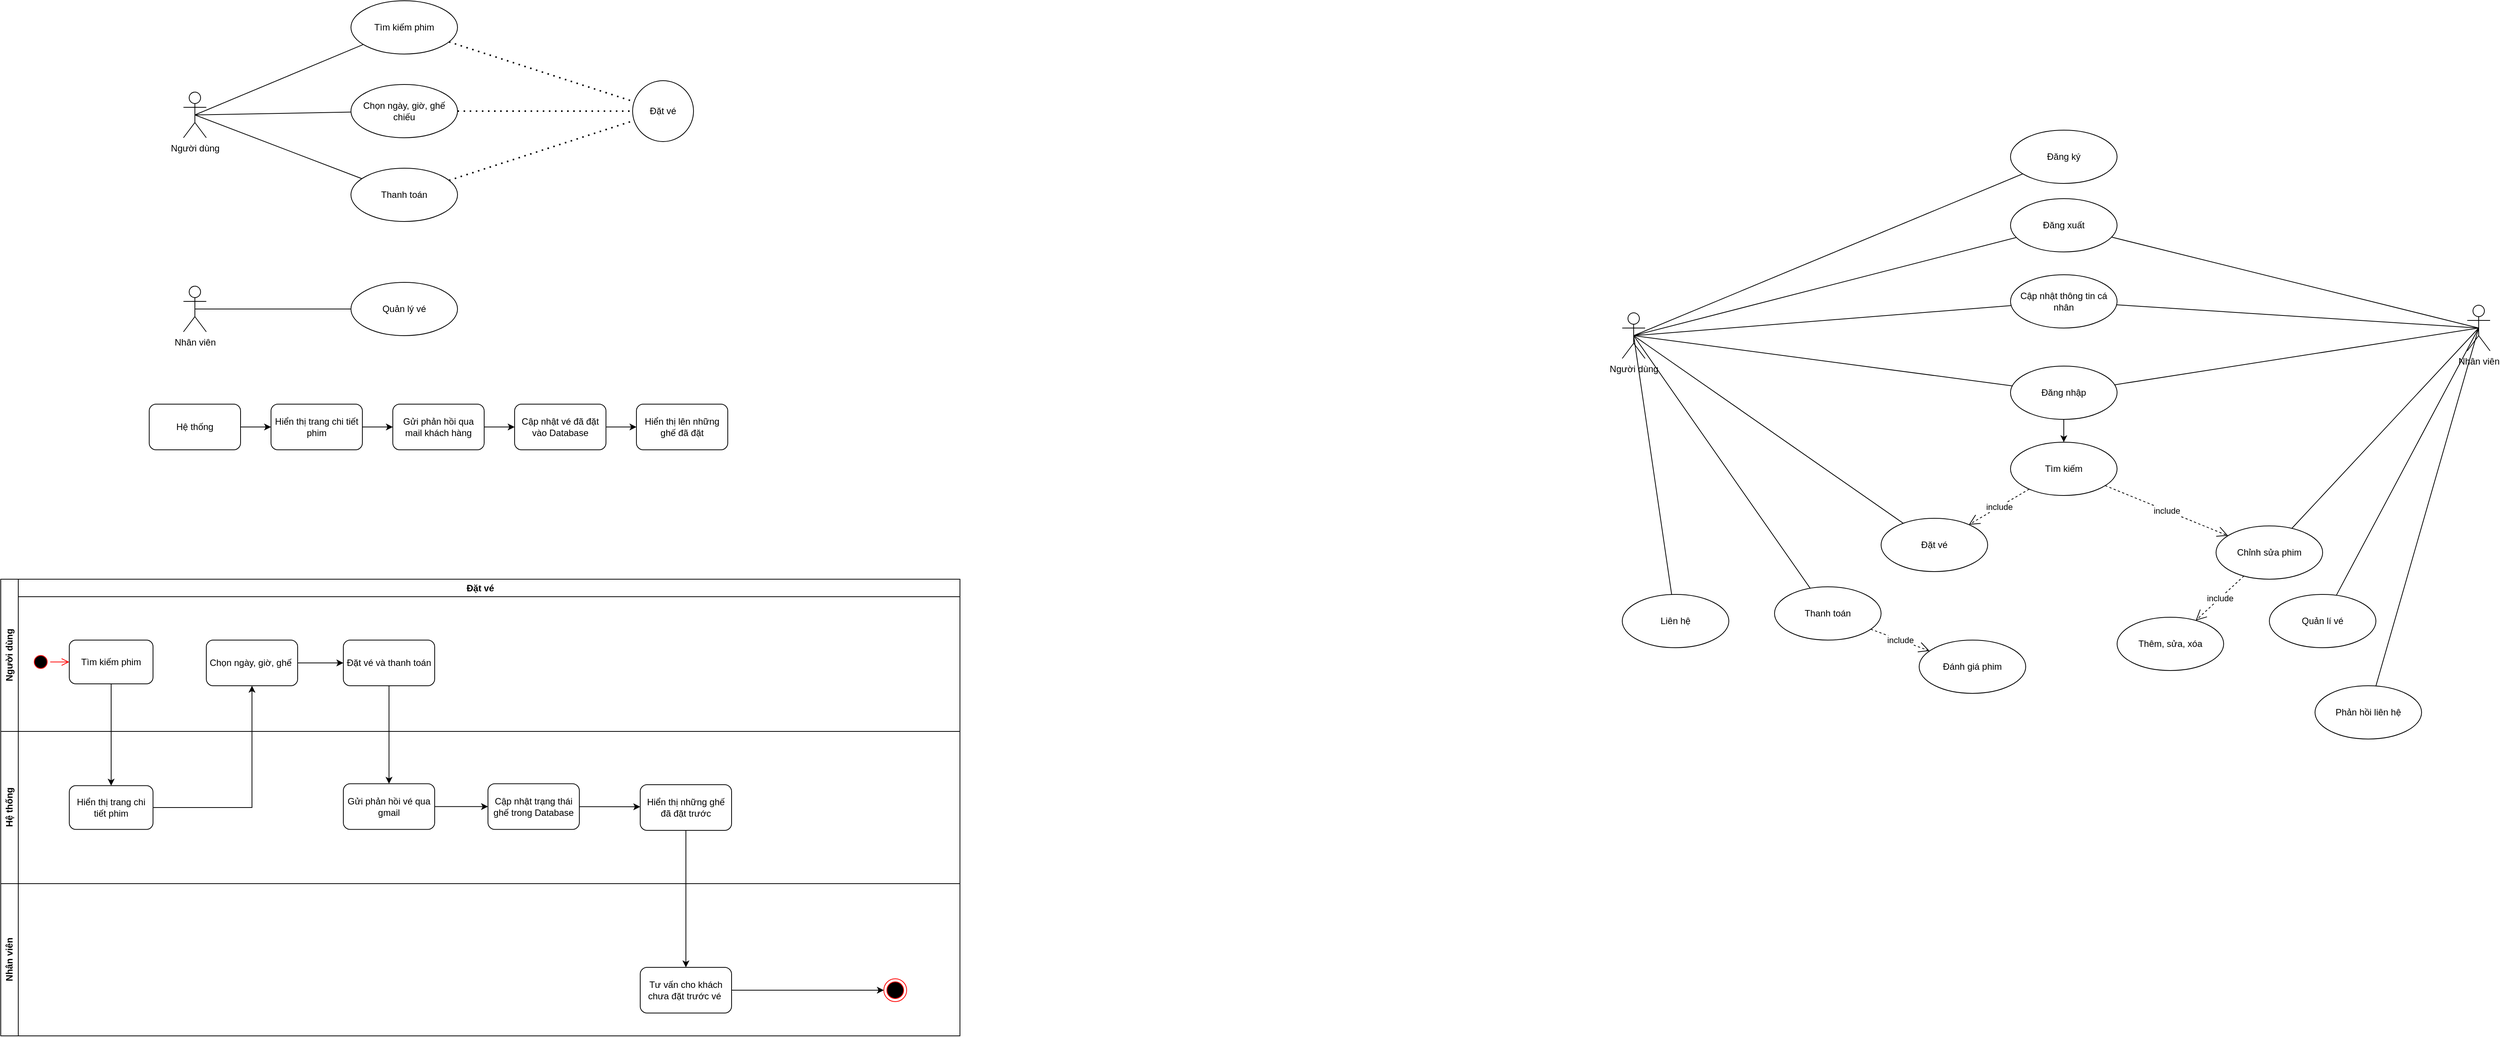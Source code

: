 <mxfile version="24.7.17">
  <diagram name="Trang-1" id="e8l1e_yKw6ECx4kSoCLb">
    <mxGraphModel dx="2901" dy="1811" grid="1" gridSize="10" guides="1" tooltips="1" connect="1" arrows="1" fold="1" page="1" pageScale="1" pageWidth="827" pageHeight="1169" math="0" shadow="0">
      <root>
        <mxCell id="0" />
        <mxCell id="1" parent="0" />
        <mxCell id="-DWUDMtJVs0ZkgOZyoFo-50" value="Người dùng" style="shape=umlActor;verticalLabelPosition=bottom;verticalAlign=top;html=1;" parent="1" vertex="1">
          <mxGeometry x="1110" y="280" width="30" height="60" as="geometry" />
        </mxCell>
        <mxCell id="-DWUDMtJVs0ZkgOZyoFo-51" value="Nhân viên" style="shape=umlActor;verticalLabelPosition=bottom;verticalAlign=top;html=1;" parent="1" vertex="1">
          <mxGeometry x="2220" y="270" width="30" height="60" as="geometry" />
        </mxCell>
        <mxCell id="-DWUDMtJVs0ZkgOZyoFo-52" value="Đăng nhập" style="ellipse;whiteSpace=wrap;html=1;" parent="1" vertex="1">
          <mxGeometry x="1620" y="350" width="140" height="70" as="geometry" />
        </mxCell>
        <mxCell id="-DWUDMtJVs0ZkgOZyoFo-58" value="Đăng ký" style="ellipse;whiteSpace=wrap;html=1;" parent="1" vertex="1">
          <mxGeometry x="1620" y="40" width="140" height="70" as="geometry" />
        </mxCell>
        <mxCell id="-DWUDMtJVs0ZkgOZyoFo-59" value="Đăng xuất" style="ellipse;whiteSpace=wrap;html=1;" parent="1" vertex="1">
          <mxGeometry x="1620" y="130" width="140" height="70" as="geometry" />
        </mxCell>
        <mxCell id="-DWUDMtJVs0ZkgOZyoFo-60" value="Cập nhật thông tin cá nhân" style="ellipse;whiteSpace=wrap;html=1;" parent="1" vertex="1">
          <mxGeometry x="1620" y="230" width="140" height="70" as="geometry" />
        </mxCell>
        <mxCell id="-DWUDMtJVs0ZkgOZyoFo-61" value="Tìm kiếm" style="ellipse;whiteSpace=wrap;html=1;" parent="1" vertex="1">
          <mxGeometry x="1620" y="450" width="140" height="70" as="geometry" />
        </mxCell>
        <mxCell id="-DWUDMtJVs0ZkgOZyoFo-62" value="Đặt vé" style="ellipse;whiteSpace=wrap;html=1;" parent="1" vertex="1">
          <mxGeometry x="1450" y="550" width="140" height="70" as="geometry" />
        </mxCell>
        <mxCell id="-DWUDMtJVs0ZkgOZyoFo-63" value="include" style="endArrow=open;endSize=12;dashed=1;html=1;rounded=0;" parent="1" source="-DWUDMtJVs0ZkgOZyoFo-61" target="-DWUDMtJVs0ZkgOZyoFo-72" edge="1">
          <mxGeometry width="160" relative="1" as="geometry">
            <mxPoint x="1857.404" y="506.523" as="sourcePoint" />
            <mxPoint x="1779.999" y="560.003" as="targetPoint" />
          </mxGeometry>
        </mxCell>
        <mxCell id="-DWUDMtJVs0ZkgOZyoFo-66" value="Thanh toán" style="ellipse;whiteSpace=wrap;html=1;" parent="1" vertex="1">
          <mxGeometry x="1310" y="640" width="140" height="70" as="geometry" />
        </mxCell>
        <mxCell id="-DWUDMtJVs0ZkgOZyoFo-67" value="Liên hệ" style="ellipse;whiteSpace=wrap;html=1;" parent="1" vertex="1">
          <mxGeometry x="1110" y="650" width="140" height="70" as="geometry" />
        </mxCell>
        <mxCell id="-DWUDMtJVs0ZkgOZyoFo-70" value="Đánh giá phim" style="ellipse;whiteSpace=wrap;html=1;" parent="1" vertex="1">
          <mxGeometry x="1500" y="710" width="140" height="70" as="geometry" />
        </mxCell>
        <mxCell id="-DWUDMtJVs0ZkgOZyoFo-71" value="include" style="endArrow=open;endSize=12;dashed=1;html=1;rounded=0;" parent="1" source="-DWUDMtJVs0ZkgOZyoFo-66" target="-DWUDMtJVs0ZkgOZyoFo-70" edge="1">
          <mxGeometry width="160" relative="1" as="geometry">
            <mxPoint x="1499.74" y="450.12" as="sourcePoint" />
            <mxPoint x="1591.74" y="394.12" as="targetPoint" />
          </mxGeometry>
        </mxCell>
        <mxCell id="-DWUDMtJVs0ZkgOZyoFo-72" value="Chỉnh sửa phim" style="ellipse;whiteSpace=wrap;html=1;" parent="1" vertex="1">
          <mxGeometry x="1890" y="560" width="140" height="70" as="geometry" />
        </mxCell>
        <mxCell id="-DWUDMtJVs0ZkgOZyoFo-73" value="include" style="endArrow=open;endSize=12;dashed=1;html=1;rounded=0;" parent="1" source="-DWUDMtJVs0ZkgOZyoFo-72" target="-DWUDMtJVs0ZkgOZyoFo-74" edge="1">
          <mxGeometry width="160" relative="1" as="geometry">
            <mxPoint x="1987.27" y="358.03" as="sourcePoint" />
            <mxPoint x="1960" y="370" as="targetPoint" />
          </mxGeometry>
        </mxCell>
        <mxCell id="-DWUDMtJVs0ZkgOZyoFo-74" value="Thêm, sửa, xóa" style="ellipse;whiteSpace=wrap;html=1;" parent="1" vertex="1">
          <mxGeometry x="1760" y="680" width="140" height="70" as="geometry" />
        </mxCell>
        <mxCell id="-DWUDMtJVs0ZkgOZyoFo-75" value="Quản lí vé" style="ellipse;whiteSpace=wrap;html=1;" parent="1" vertex="1">
          <mxGeometry x="1960" y="650" width="140" height="70" as="geometry" />
        </mxCell>
        <mxCell id="-DWUDMtJVs0ZkgOZyoFo-76" value="Phản hồi liên hệ" style="ellipse;whiteSpace=wrap;html=1;" parent="1" vertex="1">
          <mxGeometry x="2020" y="770" width="140" height="70" as="geometry" />
        </mxCell>
        <mxCell id="-DWUDMtJVs0ZkgOZyoFo-82" value="include" style="endArrow=open;endSize=12;dashed=1;html=1;rounded=0;" parent="1" source="-DWUDMtJVs0ZkgOZyoFo-61" target="-DWUDMtJVs0ZkgOZyoFo-62" edge="1">
          <mxGeometry width="160" relative="1" as="geometry">
            <mxPoint x="1290.39" y="451.57" as="sourcePoint" />
            <mxPoint x="1364.39" y="469.57" as="targetPoint" />
          </mxGeometry>
        </mxCell>
        <mxCell id="-DWUDMtJVs0ZkgOZyoFo-84" value="" style="endArrow=none;html=1;rounded=0;exitX=0.5;exitY=0.5;exitDx=0;exitDy=0;exitPerimeter=0;" parent="1" source="-DWUDMtJVs0ZkgOZyoFo-50" target="-DWUDMtJVs0ZkgOZyoFo-58" edge="1">
          <mxGeometry width="50" height="50" relative="1" as="geometry">
            <mxPoint x="1800" y="360" as="sourcePoint" />
            <mxPoint x="1850" y="310" as="targetPoint" />
          </mxGeometry>
        </mxCell>
        <mxCell id="-DWUDMtJVs0ZkgOZyoFo-85" value="" style="endArrow=none;html=1;rounded=0;exitX=0.5;exitY=0.5;exitDx=0;exitDy=0;exitPerimeter=0;" parent="1" source="-DWUDMtJVs0ZkgOZyoFo-50" target="-DWUDMtJVs0ZkgOZyoFo-59" edge="1">
          <mxGeometry width="50" height="50" relative="1" as="geometry">
            <mxPoint x="1125" y="392.61" as="sourcePoint" />
            <mxPoint x="1636" y="179.61" as="targetPoint" />
          </mxGeometry>
        </mxCell>
        <mxCell id="-DWUDMtJVs0ZkgOZyoFo-86" value="" style="endArrow=none;html=1;rounded=0;exitX=0.5;exitY=0.5;exitDx=0;exitDy=0;exitPerimeter=0;" parent="1" source="-DWUDMtJVs0ZkgOZyoFo-50" target="-DWUDMtJVs0ZkgOZyoFo-60" edge="1">
          <mxGeometry width="50" height="50" relative="1" as="geometry">
            <mxPoint x="1128.66" y="364.53" as="sourcePoint" />
            <mxPoint x="1631.66" y="235.53" as="targetPoint" />
          </mxGeometry>
        </mxCell>
        <mxCell id="-DWUDMtJVs0ZkgOZyoFo-87" value="" style="endArrow=none;html=1;rounded=0;entryX=0.5;entryY=0.5;entryDx=0;entryDy=0;entryPerimeter=0;" parent="1" source="-DWUDMtJVs0ZkgOZyoFo-59" target="-DWUDMtJVs0ZkgOZyoFo-51" edge="1">
          <mxGeometry width="50" height="50" relative="1" as="geometry">
            <mxPoint x="1610" y="400" as="sourcePoint" />
            <mxPoint x="2113" y="271" as="targetPoint" />
          </mxGeometry>
        </mxCell>
        <mxCell id="-DWUDMtJVs0ZkgOZyoFo-88" value="" style="endArrow=none;html=1;rounded=0;entryX=0.5;entryY=0.5;entryDx=0;entryDy=0;entryPerimeter=0;" parent="1" source="-DWUDMtJVs0ZkgOZyoFo-60" target="-DWUDMtJVs0ZkgOZyoFo-51" edge="1">
          <mxGeometry width="50" height="50" relative="1" as="geometry">
            <mxPoint x="1753" y="211" as="sourcePoint" />
            <mxPoint x="2235" y="330" as="targetPoint" />
          </mxGeometry>
        </mxCell>
        <mxCell id="-DWUDMtJVs0ZkgOZyoFo-89" value="" style="endArrow=none;html=1;rounded=0;entryX=0.5;entryY=0.5;entryDx=0;entryDy=0;entryPerimeter=0;" parent="1" source="-DWUDMtJVs0ZkgOZyoFo-52" target="-DWUDMtJVs0ZkgOZyoFo-51" edge="1">
          <mxGeometry width="50" height="50" relative="1" as="geometry">
            <mxPoint x="1759.56" y="339.57" as="sourcePoint" />
            <mxPoint x="2235.56" y="370.57" as="targetPoint" />
          </mxGeometry>
        </mxCell>
        <mxCell id="-DWUDMtJVs0ZkgOZyoFo-90" value="" style="endArrow=none;html=1;rounded=0;exitX=0.5;exitY=0.5;exitDx=0;exitDy=0;exitPerimeter=0;" parent="1" source="-DWUDMtJVs0ZkgOZyoFo-50" target="-DWUDMtJVs0ZkgOZyoFo-52" edge="1">
          <mxGeometry width="50" height="50" relative="1" as="geometry">
            <mxPoint x="1162" y="420.35" as="sourcePoint" />
            <mxPoint x="1640" y="345.35" as="targetPoint" />
          </mxGeometry>
        </mxCell>
        <mxCell id="-DWUDMtJVs0ZkgOZyoFo-91" value="" style="endArrow=classic;html=1;rounded=0;" parent="1" source="-DWUDMtJVs0ZkgOZyoFo-52" target="-DWUDMtJVs0ZkgOZyoFo-61" edge="1">
          <mxGeometry width="50" height="50" relative="1" as="geometry">
            <mxPoint x="1680" y="480" as="sourcePoint" />
            <mxPoint x="1730" y="430" as="targetPoint" />
          </mxGeometry>
        </mxCell>
        <mxCell id="-DWUDMtJVs0ZkgOZyoFo-92" value="" style="endArrow=none;html=1;rounded=0;entryX=0.5;entryY=0.5;entryDx=0;entryDy=0;entryPerimeter=0;" parent="1" source="-DWUDMtJVs0ZkgOZyoFo-72" target="-DWUDMtJVs0ZkgOZyoFo-51" edge="1">
          <mxGeometry width="50" height="50" relative="1" as="geometry">
            <mxPoint x="1810.14" y="445" as="sourcePoint" />
            <mxPoint x="2288.14" y="370" as="targetPoint" />
          </mxGeometry>
        </mxCell>
        <mxCell id="-DWUDMtJVs0ZkgOZyoFo-93" value="" style="endArrow=none;html=1;rounded=0;entryX=0.5;entryY=0.5;entryDx=0;entryDy=0;entryPerimeter=0;" parent="1" source="-DWUDMtJVs0ZkgOZyoFo-75" target="-DWUDMtJVs0ZkgOZyoFo-51" edge="1">
          <mxGeometry width="50" height="50" relative="1" as="geometry">
            <mxPoint x="2030.43" y="629.72" as="sourcePoint" />
            <mxPoint x="2275.43" y="366.72" as="targetPoint" />
          </mxGeometry>
        </mxCell>
        <mxCell id="-DWUDMtJVs0ZkgOZyoFo-94" value="" style="endArrow=none;html=1;rounded=0;entryX=0.5;entryY=0.5;entryDx=0;entryDy=0;entryPerimeter=0;" parent="1" source="-DWUDMtJVs0ZkgOZyoFo-76" target="-DWUDMtJVs0ZkgOZyoFo-51" edge="1">
          <mxGeometry width="50" height="50" relative="1" as="geometry">
            <mxPoint x="2110.21" y="731" as="sourcePoint" />
            <mxPoint x="2270.21" y="360" as="targetPoint" />
          </mxGeometry>
        </mxCell>
        <mxCell id="-DWUDMtJVs0ZkgOZyoFo-95" value="" style="endArrow=none;html=1;rounded=0;exitX=0.5;exitY=0.5;exitDx=0;exitDy=0;exitPerimeter=0;" parent="1" source="-DWUDMtJVs0ZkgOZyoFo-50" target="-DWUDMtJVs0ZkgOZyoFo-62" edge="1">
          <mxGeometry width="50" height="50" relative="1" as="geometry">
            <mxPoint x="1070" y="390" as="sourcePoint" />
            <mxPoint x="1567" y="456" as="targetPoint" />
          </mxGeometry>
        </mxCell>
        <mxCell id="-DWUDMtJVs0ZkgOZyoFo-97" value="" style="endArrow=none;html=1;rounded=0;exitX=0.5;exitY=0.5;exitDx=0;exitDy=0;exitPerimeter=0;" parent="1" source="-DWUDMtJVs0ZkgOZyoFo-50" target="-DWUDMtJVs0ZkgOZyoFo-67" edge="1">
          <mxGeometry width="50" height="50" relative="1" as="geometry">
            <mxPoint x="1090" y="320" as="sourcePoint" />
            <mxPoint x="1444" y="567" as="targetPoint" />
          </mxGeometry>
        </mxCell>
        <mxCell id="-DWUDMtJVs0ZkgOZyoFo-98" value="" style="endArrow=none;html=1;rounded=0;exitX=0.5;exitY=0.5;exitDx=0;exitDy=0;exitPerimeter=0;" parent="1" source="-DWUDMtJVs0ZkgOZyoFo-50" target="-DWUDMtJVs0ZkgOZyoFo-66" edge="1">
          <mxGeometry width="50" height="50" relative="1" as="geometry">
            <mxPoint x="1204.1" y="354.95" as="sourcePoint" />
            <mxPoint x="1250.1" y="664.95" as="targetPoint" />
          </mxGeometry>
        </mxCell>
        <mxCell id="EjvruIsClvEO69vKDVrx-10" value="Đặt vé" style="swimlane;whiteSpace=wrap;html=1;" vertex="1" parent="1">
          <mxGeometry x="-1020" y="630" width="1260" height="200" as="geometry" />
        </mxCell>
        <mxCell id="EjvruIsClvEO69vKDVrx-9" value="Người dùng" style="swimlane;horizontal=0;whiteSpace=wrap;html=1;" vertex="1" parent="EjvruIsClvEO69vKDVrx-10">
          <mxGeometry width="1260" height="200" as="geometry">
            <mxRectangle width="40" height="140" as="alternateBounds" />
          </mxGeometry>
        </mxCell>
        <mxCell id="EjvruIsClvEO69vKDVrx-14" value="" style="ellipse;html=1;shape=startState;fillColor=#000000;strokeColor=#ff0000;" vertex="1" parent="EjvruIsClvEO69vKDVrx-9">
          <mxGeometry x="40" y="96.25" width="25" height="25" as="geometry" />
        </mxCell>
        <mxCell id="EjvruIsClvEO69vKDVrx-15" value="" style="edgeStyle=orthogonalEdgeStyle;html=1;verticalAlign=bottom;endArrow=open;endSize=8;strokeColor=#ff0000;rounded=0;" edge="1" source="EjvruIsClvEO69vKDVrx-14" parent="EjvruIsClvEO69vKDVrx-9" target="EjvruIsClvEO69vKDVrx-16">
          <mxGeometry relative="1" as="geometry">
            <mxPoint x="90" y="108.25" as="targetPoint" />
          </mxGeometry>
        </mxCell>
        <mxCell id="EjvruIsClvEO69vKDVrx-16" value="Tìm kiếm phim" style="rounded=1;whiteSpace=wrap;html=1;" vertex="1" parent="EjvruIsClvEO69vKDVrx-9">
          <mxGeometry x="90" y="80" width="110" height="57.5" as="geometry" />
        </mxCell>
        <mxCell id="EjvruIsClvEO69vKDVrx-22" value="Chọn ngày, giờ, ghế&amp;nbsp;" style="rounded=1;whiteSpace=wrap;html=1;" vertex="1" parent="EjvruIsClvEO69vKDVrx-9">
          <mxGeometry x="270" y="80" width="120" height="60" as="geometry" />
        </mxCell>
        <mxCell id="EjvruIsClvEO69vKDVrx-24" value="Đặt vé và thanh toán" style="rounded=1;whiteSpace=wrap;html=1;" vertex="1" parent="EjvruIsClvEO69vKDVrx-9">
          <mxGeometry x="450" y="80" width="120" height="60" as="geometry" />
        </mxCell>
        <mxCell id="EjvruIsClvEO69vKDVrx-27" value="" style="endArrow=classic;html=1;rounded=0;" edge="1" parent="EjvruIsClvEO69vKDVrx-9" source="EjvruIsClvEO69vKDVrx-22" target="EjvruIsClvEO69vKDVrx-24">
          <mxGeometry width="50" height="50" relative="1" as="geometry">
            <mxPoint x="440" y="130" as="sourcePoint" />
            <mxPoint x="440" y="520" as="targetPoint" />
          </mxGeometry>
        </mxCell>
        <mxCell id="EjvruIsClvEO69vKDVrx-11" value="Hệ thống" style="swimlane;horizontal=0;whiteSpace=wrap;html=1;" vertex="1" parent="1">
          <mxGeometry x="-1020" y="830" width="1260" height="200" as="geometry" />
        </mxCell>
        <mxCell id="EjvruIsClvEO69vKDVrx-20" value="Hiển thị trang chi tiết phim" style="rounded=1;whiteSpace=wrap;html=1;" vertex="1" parent="EjvruIsClvEO69vKDVrx-11">
          <mxGeometry x="90" y="71.25" width="110" height="57.5" as="geometry" />
        </mxCell>
        <mxCell id="EjvruIsClvEO69vKDVrx-28" value="Gửi phản hồi vé qua gmail" style="rounded=1;whiteSpace=wrap;html=1;" vertex="1" parent="EjvruIsClvEO69vKDVrx-11">
          <mxGeometry x="450" y="68.75" width="120" height="60" as="geometry" />
        </mxCell>
        <mxCell id="EjvruIsClvEO69vKDVrx-30" value="Cập nhật trạng thái ghế trong Database" style="rounded=1;whiteSpace=wrap;html=1;" vertex="1" parent="EjvruIsClvEO69vKDVrx-11">
          <mxGeometry x="640" y="68.75" width="120" height="60" as="geometry" />
        </mxCell>
        <mxCell id="EjvruIsClvEO69vKDVrx-31" value="" style="endArrow=classic;html=1;rounded=0;" edge="1" parent="EjvruIsClvEO69vKDVrx-11" source="EjvruIsClvEO69vKDVrx-28" target="EjvruIsClvEO69vKDVrx-30">
          <mxGeometry width="50" height="50" relative="1" as="geometry">
            <mxPoint x="700" y="150" as="sourcePoint" />
            <mxPoint x="750" y="100" as="targetPoint" />
          </mxGeometry>
        </mxCell>
        <mxCell id="EjvruIsClvEO69vKDVrx-33" value="Hiển thị những ghế đã đặt trước" style="rounded=1;whiteSpace=wrap;html=1;" vertex="1" parent="EjvruIsClvEO69vKDVrx-11">
          <mxGeometry x="840" y="70" width="120" height="60" as="geometry" />
        </mxCell>
        <mxCell id="EjvruIsClvEO69vKDVrx-17" value="Nhân viên" style="swimlane;horizontal=0;whiteSpace=wrap;html=1;" vertex="1" parent="1">
          <mxGeometry x="-1020" y="1030" width="1260" height="200" as="geometry" />
        </mxCell>
        <mxCell id="EjvruIsClvEO69vKDVrx-18" value="" style="ellipse;html=1;shape=endState;fillColor=#000000;strokeColor=#ff0000;" vertex="1" parent="EjvruIsClvEO69vKDVrx-17">
          <mxGeometry x="1160" y="125" width="30" height="30" as="geometry" />
        </mxCell>
        <mxCell id="EjvruIsClvEO69vKDVrx-34" value="Tư vấn cho khách chưa đặt trước vé&amp;nbsp;" style="rounded=1;whiteSpace=wrap;html=1;" vertex="1" parent="EjvruIsClvEO69vKDVrx-17">
          <mxGeometry x="840" y="110" width="120" height="60" as="geometry" />
        </mxCell>
        <mxCell id="EjvruIsClvEO69vKDVrx-36" value="" style="endArrow=classic;html=1;rounded=0;" edge="1" parent="EjvruIsClvEO69vKDVrx-17" source="EjvruIsClvEO69vKDVrx-34" target="EjvruIsClvEO69vKDVrx-18">
          <mxGeometry width="50" height="50" relative="1" as="geometry">
            <mxPoint x="950" y="80" as="sourcePoint" />
            <mxPoint x="1000" y="30" as="targetPoint" />
          </mxGeometry>
        </mxCell>
        <mxCell id="EjvruIsClvEO69vKDVrx-21" value="" style="endArrow=classic;html=1;rounded=0;" edge="1" parent="1" source="EjvruIsClvEO69vKDVrx-16" target="EjvruIsClvEO69vKDVrx-20">
          <mxGeometry width="50" height="50" relative="1" as="geometry">
            <mxPoint x="-770" y="960" as="sourcePoint" />
            <mxPoint x="-720" y="910" as="targetPoint" />
          </mxGeometry>
        </mxCell>
        <mxCell id="EjvruIsClvEO69vKDVrx-23" value="" style="endArrow=classic;html=1;rounded=0;" edge="1" parent="1" source="EjvruIsClvEO69vKDVrx-20" target="EjvruIsClvEO69vKDVrx-22">
          <mxGeometry width="50" height="50" relative="1" as="geometry">
            <mxPoint x="-796" y="930" as="sourcePoint" />
            <mxPoint x="-746" y="880" as="targetPoint" />
            <Array as="points">
              <mxPoint x="-690" y="930" />
            </Array>
          </mxGeometry>
        </mxCell>
        <mxCell id="EjvruIsClvEO69vKDVrx-26" value="" style="endArrow=classic;html=1;rounded=0;" edge="1" parent="1" source="EjvruIsClvEO69vKDVrx-24" target="EjvruIsClvEO69vKDVrx-28">
          <mxGeometry width="50" height="50" relative="1" as="geometry">
            <mxPoint x="-310" y="990" as="sourcePoint" />
            <mxPoint x="-510" y="880" as="targetPoint" />
          </mxGeometry>
        </mxCell>
        <mxCell id="EjvruIsClvEO69vKDVrx-32" value="" style="endArrow=classic;html=1;rounded=0;" edge="1" parent="1" source="EjvruIsClvEO69vKDVrx-30">
          <mxGeometry width="50" height="50" relative="1" as="geometry">
            <mxPoint x="-270" y="1060" as="sourcePoint" />
            <mxPoint x="-180" y="929" as="targetPoint" />
          </mxGeometry>
        </mxCell>
        <mxCell id="EjvruIsClvEO69vKDVrx-35" value="" style="endArrow=classic;html=1;rounded=0;" edge="1" parent="1" source="EjvruIsClvEO69vKDVrx-33" target="EjvruIsClvEO69vKDVrx-34">
          <mxGeometry width="50" height="50" relative="1" as="geometry">
            <mxPoint x="-150" y="1060.14" as="sourcePoint" />
            <mxPoint x="-70" y="1060.14" as="targetPoint" />
          </mxGeometry>
        </mxCell>
        <mxCell id="EjvruIsClvEO69vKDVrx-37" value="Người dùng" style="shape=umlActor;verticalLabelPosition=bottom;verticalAlign=top;html=1;outlineConnect=0;" vertex="1" parent="1">
          <mxGeometry x="-780" y="-10" width="30" height="60" as="geometry" />
        </mxCell>
        <mxCell id="EjvruIsClvEO69vKDVrx-40" value="Tìm kiếm phim" style="ellipse;whiteSpace=wrap;html=1;" vertex="1" parent="1">
          <mxGeometry x="-560" y="-130" width="140" height="70" as="geometry" />
        </mxCell>
        <mxCell id="EjvruIsClvEO69vKDVrx-41" value="Chọn ngày, giờ, ghế chiếu" style="ellipse;whiteSpace=wrap;html=1;" vertex="1" parent="1">
          <mxGeometry x="-560" y="-20" width="140" height="70" as="geometry" />
        </mxCell>
        <mxCell id="EjvruIsClvEO69vKDVrx-42" value="" style="endArrow=none;html=1;rounded=0;exitX=0.5;exitY=0.5;exitDx=0;exitDy=0;exitPerimeter=0;" edge="1" parent="1" source="EjvruIsClvEO69vKDVrx-37" target="EjvruIsClvEO69vKDVrx-40">
          <mxGeometry width="50" height="50" relative="1" as="geometry">
            <mxPoint x="-480" y="110" as="sourcePoint" />
            <mxPoint x="-430" y="60" as="targetPoint" />
          </mxGeometry>
        </mxCell>
        <mxCell id="EjvruIsClvEO69vKDVrx-43" value="" style="endArrow=none;html=1;rounded=0;exitX=0.5;exitY=0.5;exitDx=0;exitDy=0;exitPerimeter=0;" edge="1" parent="1" source="EjvruIsClvEO69vKDVrx-37" target="EjvruIsClvEO69vKDVrx-41">
          <mxGeometry width="50" height="50" relative="1" as="geometry">
            <mxPoint x="-750" y="102.58" as="sourcePoint" />
            <mxPoint x="-529" y="9.58" as="targetPoint" />
          </mxGeometry>
        </mxCell>
        <mxCell id="EjvruIsClvEO69vKDVrx-44" value="Thanh toán" style="ellipse;whiteSpace=wrap;html=1;" vertex="1" parent="1">
          <mxGeometry x="-560" y="90" width="140" height="70" as="geometry" />
        </mxCell>
        <mxCell id="EjvruIsClvEO69vKDVrx-45" value="" style="endArrow=none;html=1;rounded=0;exitX=0.5;exitY=0.5;exitDx=0;exitDy=0;exitPerimeter=0;" edge="1" parent="1" source="EjvruIsClvEO69vKDVrx-56" target="EjvruIsClvEO69vKDVrx-57">
          <mxGeometry width="50" height="50" relative="1" as="geometry">
            <mxPoint x="-800.0" y="210" as="sourcePoint" />
            <mxPoint x="-580.716" y="293.812" as="targetPoint" />
          </mxGeometry>
        </mxCell>
        <mxCell id="EjvruIsClvEO69vKDVrx-47" value="Đặt vé" style="ellipse;whiteSpace=wrap;html=1;aspect=fixed;" vertex="1" parent="1">
          <mxGeometry x="-190" y="-25" width="80" height="80" as="geometry" />
        </mxCell>
        <mxCell id="EjvruIsClvEO69vKDVrx-48" value="" style="endArrow=none;dashed=1;html=1;dashPattern=1 3;strokeWidth=2;rounded=0;" edge="1" parent="1" source="EjvruIsClvEO69vKDVrx-40" target="EjvruIsClvEO69vKDVrx-47">
          <mxGeometry width="50" height="50" relative="1" as="geometry">
            <mxPoint x="-410" y="60" as="sourcePoint" />
            <mxPoint x="-360" y="10" as="targetPoint" />
          </mxGeometry>
        </mxCell>
        <mxCell id="EjvruIsClvEO69vKDVrx-49" value="" style="endArrow=none;dashed=1;html=1;dashPattern=1 3;strokeWidth=2;rounded=0;" edge="1" parent="1" source="EjvruIsClvEO69vKDVrx-41" target="EjvruIsClvEO69vKDVrx-47">
          <mxGeometry width="50" height="50" relative="1" as="geometry">
            <mxPoint x="-432.93" y="-19.37" as="sourcePoint" />
            <mxPoint x="-189.93" y="59.63" as="targetPoint" />
          </mxGeometry>
        </mxCell>
        <mxCell id="EjvruIsClvEO69vKDVrx-50" value="" style="endArrow=none;dashed=1;html=1;dashPattern=1 3;strokeWidth=2;rounded=0;" edge="1" parent="1" source="EjvruIsClvEO69vKDVrx-44" target="EjvruIsClvEO69vKDVrx-47">
          <mxGeometry width="50" height="50" relative="1" as="geometry">
            <mxPoint x="-420" y="55" as="sourcePoint" />
            <mxPoint x="-190" y="55" as="targetPoint" />
          </mxGeometry>
        </mxCell>
        <mxCell id="EjvruIsClvEO69vKDVrx-51" value="Hệ thống" style="rounded=1;whiteSpace=wrap;html=1;" vertex="1" parent="1">
          <mxGeometry x="-825" y="400" width="120" height="60" as="geometry" />
        </mxCell>
        <mxCell id="EjvruIsClvEO69vKDVrx-52" value="Hiển thị trang chi tiết phim" style="rounded=1;whiteSpace=wrap;html=1;" vertex="1" parent="1">
          <mxGeometry x="-665" y="400" width="120" height="60" as="geometry" />
        </mxCell>
        <mxCell id="EjvruIsClvEO69vKDVrx-53" value="Gửi phản hồi qua mail khách hàng" style="rounded=1;whiteSpace=wrap;html=1;" vertex="1" parent="1">
          <mxGeometry x="-505" y="400" width="120" height="60" as="geometry" />
        </mxCell>
        <mxCell id="EjvruIsClvEO69vKDVrx-54" value="Cập nhật vé đã đặt vào Database" style="rounded=1;whiteSpace=wrap;html=1;" vertex="1" parent="1">
          <mxGeometry x="-345" y="400" width="120" height="60" as="geometry" />
        </mxCell>
        <mxCell id="EjvruIsClvEO69vKDVrx-55" value="Hiển thị lên những ghế đã đặt" style="rounded=1;whiteSpace=wrap;html=1;" vertex="1" parent="1">
          <mxGeometry x="-185" y="400" width="120" height="60" as="geometry" />
        </mxCell>
        <mxCell id="EjvruIsClvEO69vKDVrx-56" value="Nhân viên" style="shape=umlActor;verticalLabelPosition=bottom;verticalAlign=top;html=1;outlineConnect=0;" vertex="1" parent="1">
          <mxGeometry x="-780" y="245" width="30" height="60" as="geometry" />
        </mxCell>
        <mxCell id="EjvruIsClvEO69vKDVrx-57" value="Quản lý vé" style="ellipse;whiteSpace=wrap;html=1;" vertex="1" parent="1">
          <mxGeometry x="-560" y="240" width="140" height="70" as="geometry" />
        </mxCell>
        <mxCell id="EjvruIsClvEO69vKDVrx-58" value="" style="endArrow=none;html=1;rounded=0;exitX=0.5;exitY=0.5;exitDx=0;exitDy=0;exitPerimeter=0;" edge="1" parent="1" source="EjvruIsClvEO69vKDVrx-37" target="EjvruIsClvEO69vKDVrx-44">
          <mxGeometry width="50" height="50" relative="1" as="geometry">
            <mxPoint x="-770" y="90" as="sourcePoint" />
            <mxPoint x="-565" y="86" as="targetPoint" />
          </mxGeometry>
        </mxCell>
        <mxCell id="EjvruIsClvEO69vKDVrx-59" value="" style="endArrow=classic;html=1;rounded=0;" edge="1" parent="1" source="EjvruIsClvEO69vKDVrx-51" target="EjvruIsClvEO69vKDVrx-52">
          <mxGeometry width="50" height="50" relative="1" as="geometry">
            <mxPoint x="-750" y="420" as="sourcePoint" />
            <mxPoint x="-700" y="370" as="targetPoint" />
          </mxGeometry>
        </mxCell>
        <mxCell id="EjvruIsClvEO69vKDVrx-61" value="" style="endArrow=classic;html=1;rounded=0;" edge="1" parent="1" source="EjvruIsClvEO69vKDVrx-52" target="EjvruIsClvEO69vKDVrx-53">
          <mxGeometry width="50" height="50" relative="1" as="geometry">
            <mxPoint x="-700" y="360" as="sourcePoint" />
            <mxPoint x="-595" y="360" as="targetPoint" />
          </mxGeometry>
        </mxCell>
        <mxCell id="EjvruIsClvEO69vKDVrx-62" value="" style="endArrow=classic;html=1;rounded=0;" edge="1" parent="1" source="EjvruIsClvEO69vKDVrx-53" target="EjvruIsClvEO69vKDVrx-54">
          <mxGeometry width="50" height="50" relative="1" as="geometry">
            <mxPoint x="-430" y="360" as="sourcePoint" />
            <mxPoint x="-325" y="360" as="targetPoint" />
          </mxGeometry>
        </mxCell>
        <mxCell id="EjvruIsClvEO69vKDVrx-63" value="" style="endArrow=classic;html=1;rounded=0;" edge="1" parent="1" source="EjvruIsClvEO69vKDVrx-54" target="EjvruIsClvEO69vKDVrx-55">
          <mxGeometry width="50" height="50" relative="1" as="geometry">
            <mxPoint x="-250" y="370" as="sourcePoint" />
            <mxPoint x="-145" y="370" as="targetPoint" />
          </mxGeometry>
        </mxCell>
      </root>
    </mxGraphModel>
  </diagram>
</mxfile>

